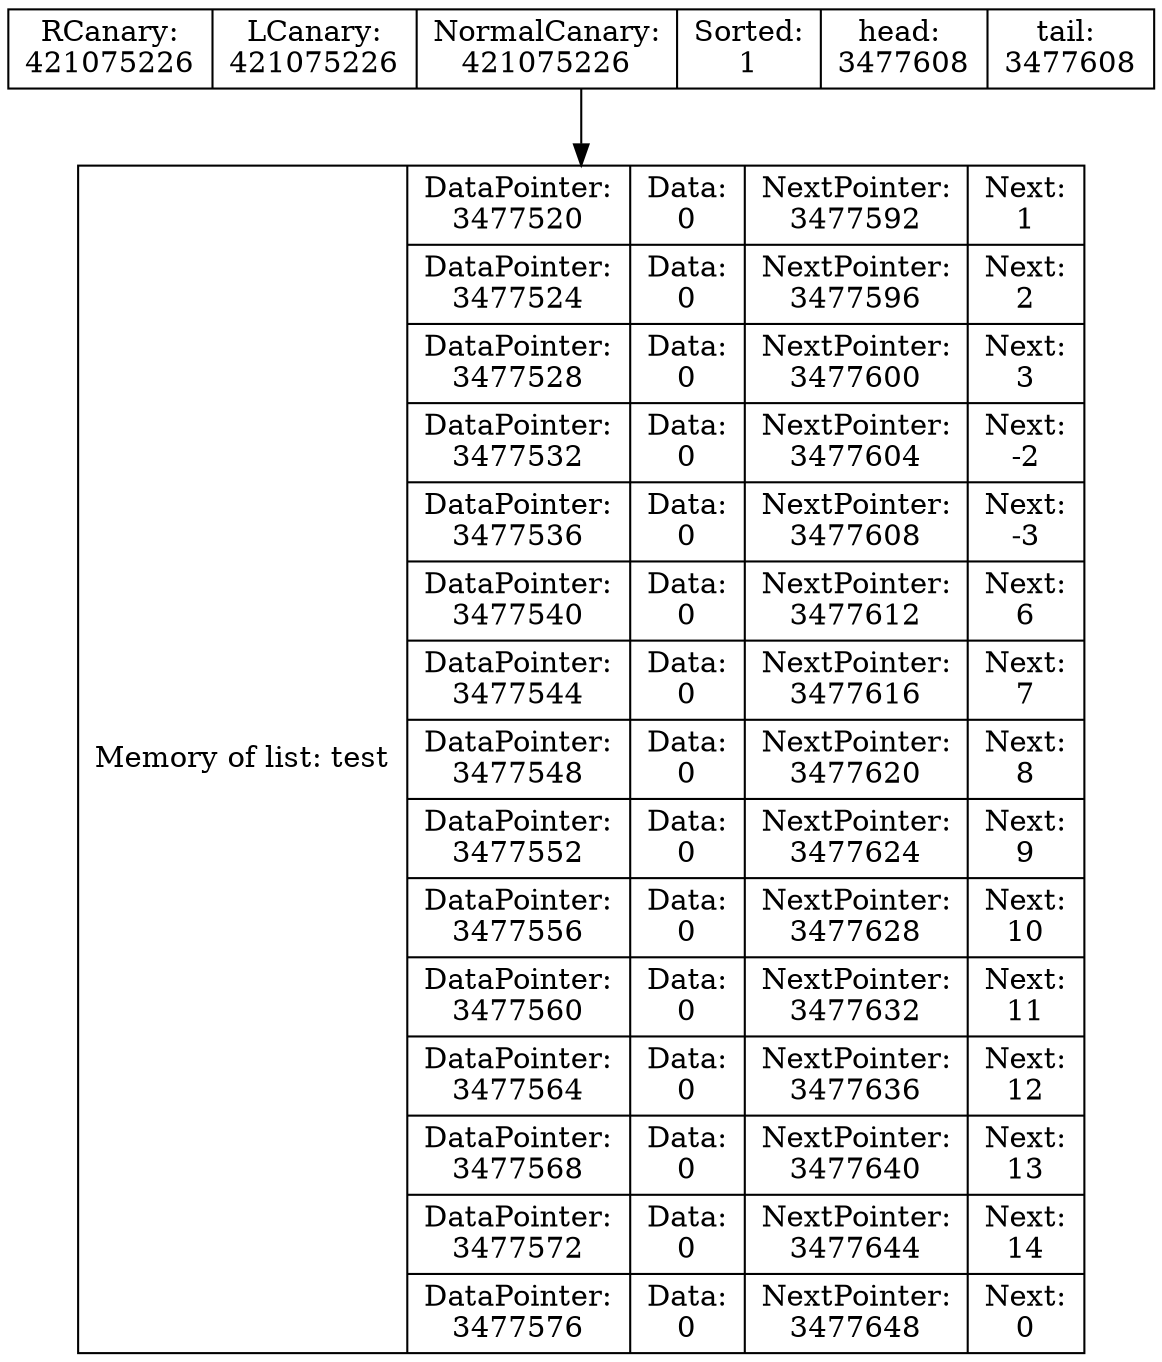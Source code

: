 digraph G{
data [shape=record,label="{Memory of list: test} | {{DataPointer:\n3477520 | Data:\n0 | NextPointer:\n3477592 | Next:\n1}
| {DataPointer:\n3477524 | Data:\n0 | NextPointer:\n3477596 | Next:\n2}
| {DataPointer:\n3477528 | Data:\n0 | NextPointer:\n3477600 | Next:\n3}
| {DataPointer:\n3477532 | Data:\n0 | NextPointer:\n3477604 | Next:\n-2}
| {DataPointer:\n3477536 | Data:\n0 | NextPointer:\n3477608 | Next:\n-3}
| {DataPointer:\n3477540 | Data:\n0 | NextPointer:\n3477612 | Next:\n6}
| {DataPointer:\n3477544 | Data:\n0 | NextPointer:\n3477616 | Next:\n7}
| {DataPointer:\n3477548 | Data:\n0 | NextPointer:\n3477620 | Next:\n8}
| {DataPointer:\n3477552 | Data:\n0 | NextPointer:\n3477624 | Next:\n9}
| {DataPointer:\n3477556 | Data:\n0 | NextPointer:\n3477628 | Next:\n10}
| {DataPointer:\n3477560 | Data:\n0 | NextPointer:\n3477632 | Next:\n11}
| {DataPointer:\n3477564 | Data:\n0 | NextPointer:\n3477636 | Next:\n12}
| {DataPointer:\n3477568 | Data:\n0 | NextPointer:\n3477640 | Next:\n13}
| {DataPointer:\n3477572 | Data:\n0 | NextPointer:\n3477644 | Next:\n14}
| {DataPointer:\n3477576 | Data:\n0 | NextPointer:\n3477648 | Next:\n0}
}"];
Shild [shape=record,label=" RCanary:\n421075226 | LCanary:\n421075226  | NormalCanary:\n421075226 | Sorted:\n1 | head: \n3477608 | tail: \n3477608 "];
Shild->data
}
